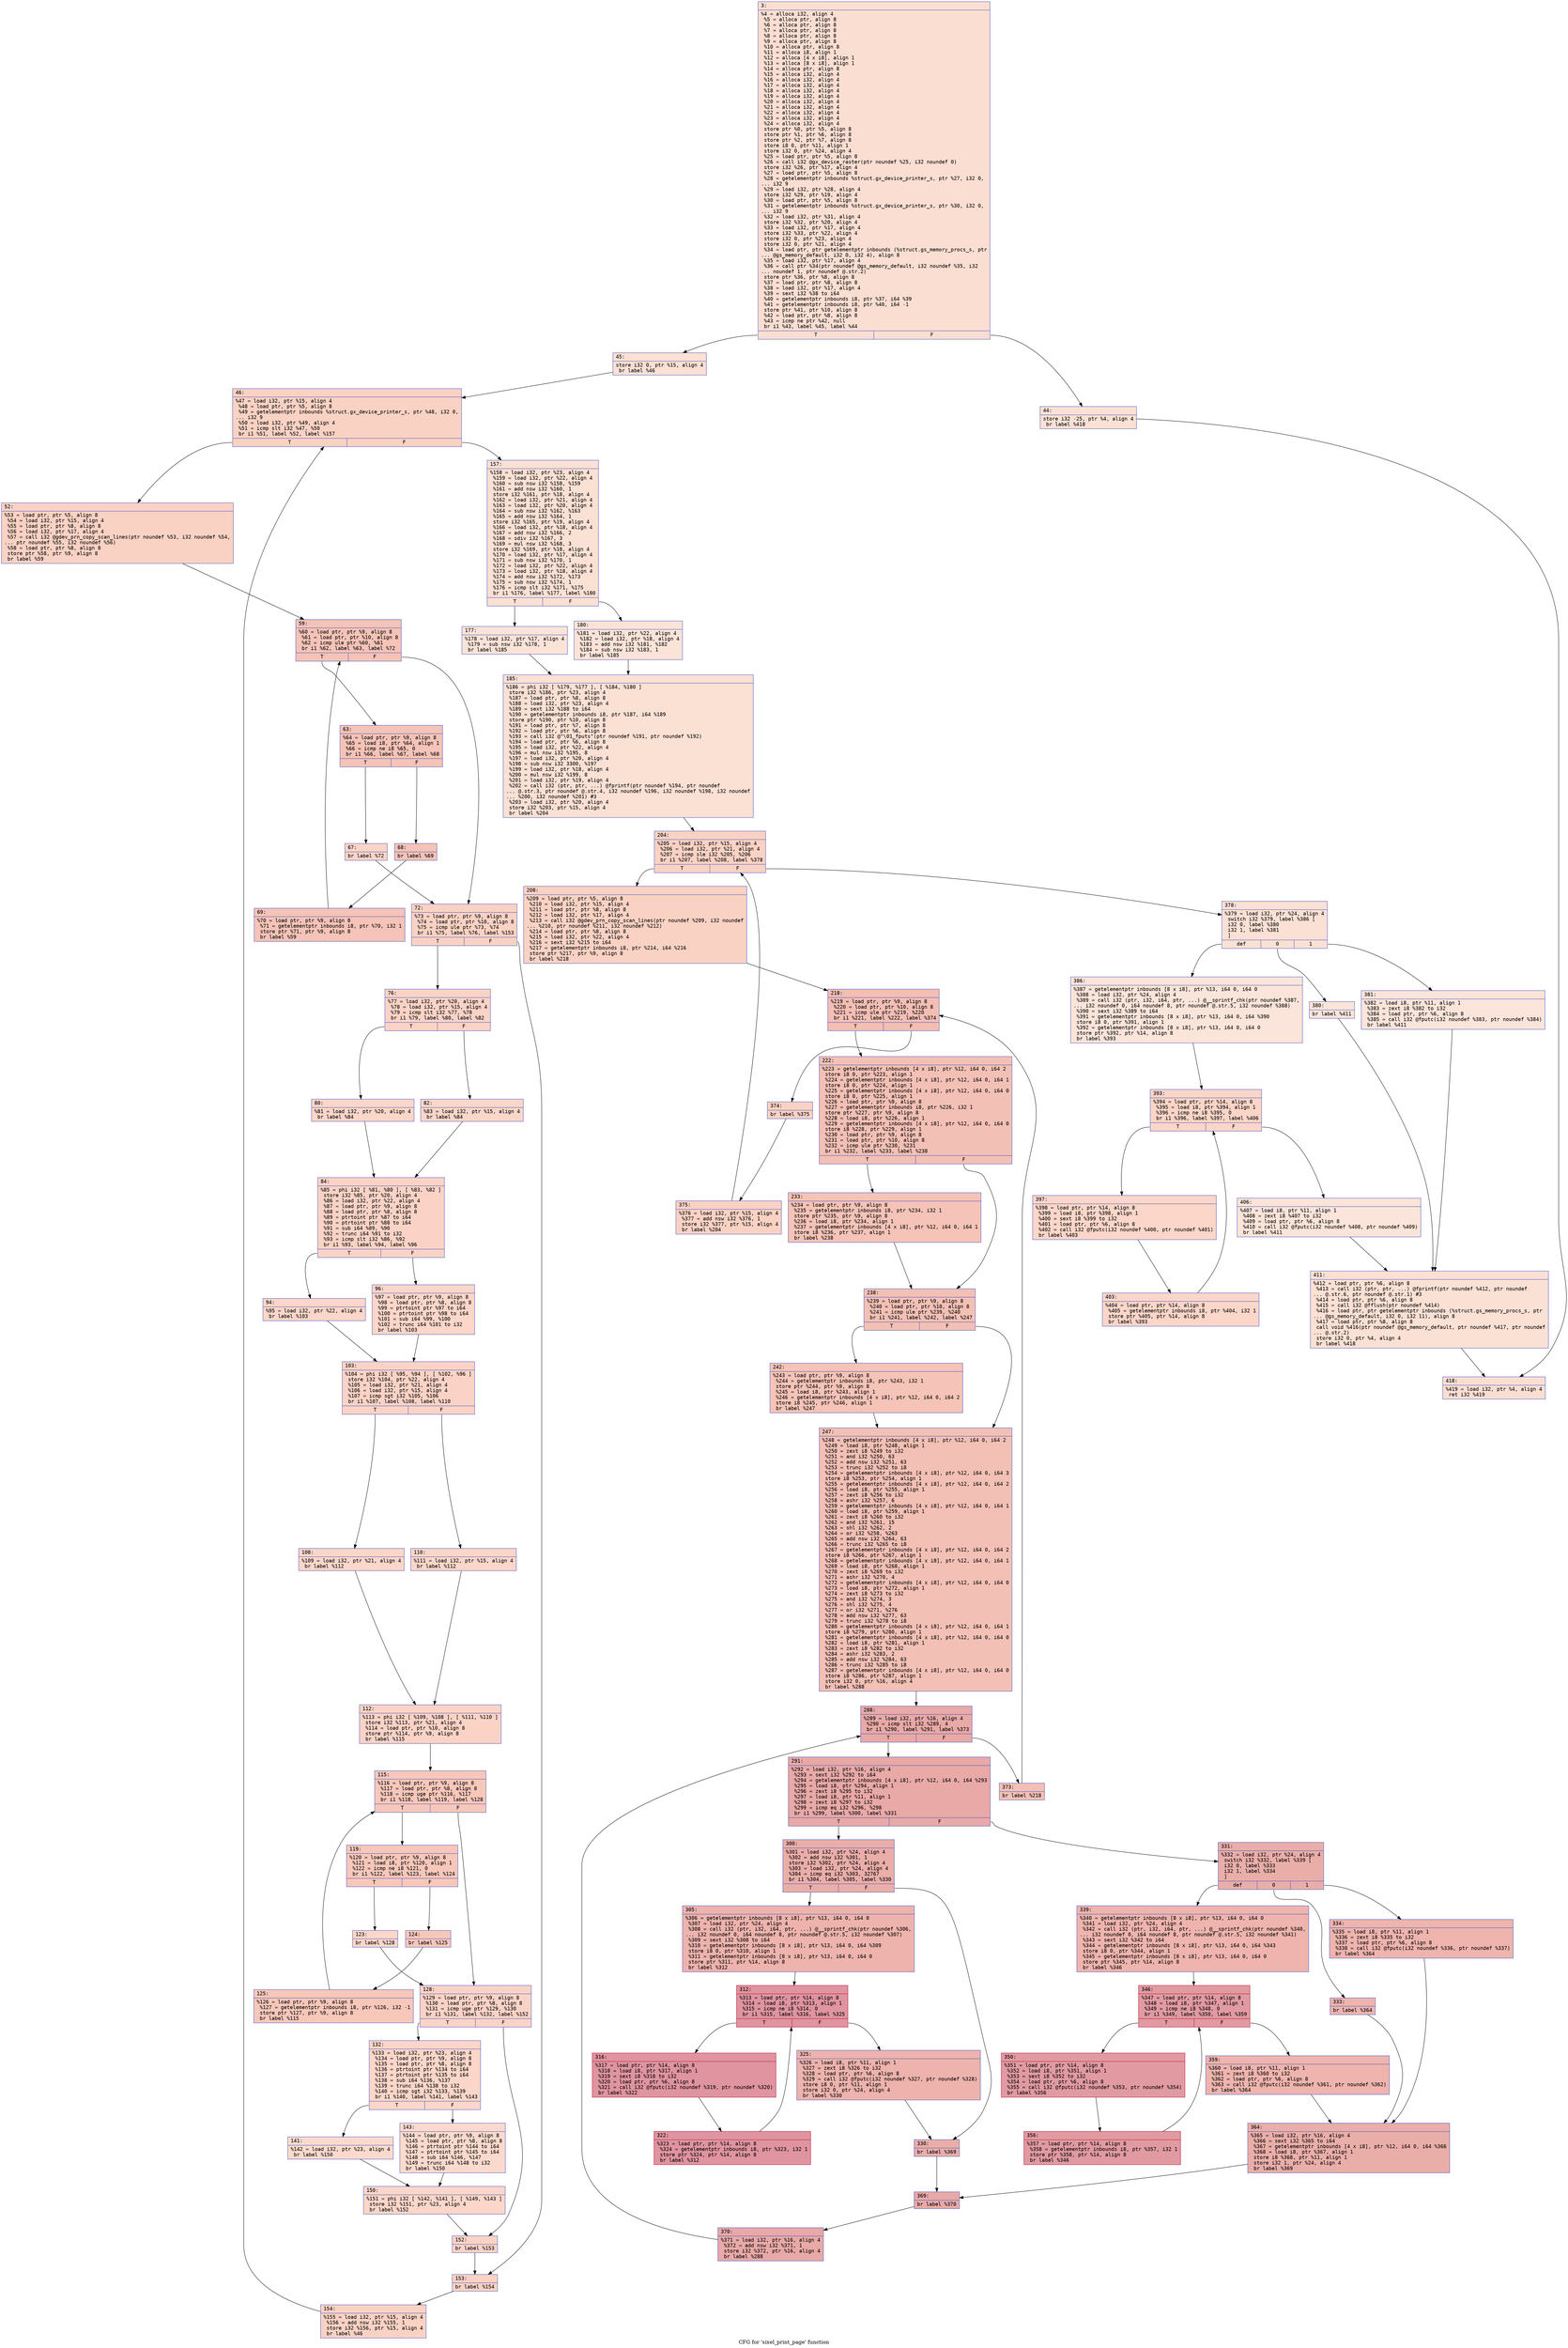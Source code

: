 digraph "CFG for 'sixel_print_page' function" {
	label="CFG for 'sixel_print_page' function";

	Node0x600002057f20 [shape=record,color="#3d50c3ff", style=filled, fillcolor="#f7b59970" fontname="Courier",label="{3:\l|  %4 = alloca i32, align 4\l  %5 = alloca ptr, align 8\l  %6 = alloca ptr, align 8\l  %7 = alloca ptr, align 8\l  %8 = alloca ptr, align 8\l  %9 = alloca ptr, align 8\l  %10 = alloca ptr, align 8\l  %11 = alloca i8, align 1\l  %12 = alloca [4 x i8], align 1\l  %13 = alloca [8 x i8], align 1\l  %14 = alloca ptr, align 8\l  %15 = alloca i32, align 4\l  %16 = alloca i32, align 4\l  %17 = alloca i32, align 4\l  %18 = alloca i32, align 4\l  %19 = alloca i32, align 4\l  %20 = alloca i32, align 4\l  %21 = alloca i32, align 4\l  %22 = alloca i32, align 4\l  %23 = alloca i32, align 4\l  %24 = alloca i32, align 4\l  store ptr %0, ptr %5, align 8\l  store ptr %1, ptr %6, align 8\l  store ptr %2, ptr %7, align 8\l  store i8 0, ptr %11, align 1\l  store i32 0, ptr %24, align 4\l  %25 = load ptr, ptr %5, align 8\l  %26 = call i32 @gx_device_raster(ptr noundef %25, i32 noundef 0)\l  store i32 %26, ptr %17, align 4\l  %27 = load ptr, ptr %5, align 8\l  %28 = getelementptr inbounds %struct.gx_device_printer_s, ptr %27, i32 0,\l... i32 9\l  %29 = load i32, ptr %28, align 4\l  store i32 %29, ptr %19, align 4\l  %30 = load ptr, ptr %5, align 8\l  %31 = getelementptr inbounds %struct.gx_device_printer_s, ptr %30, i32 0,\l... i32 9\l  %32 = load i32, ptr %31, align 4\l  store i32 %32, ptr %20, align 4\l  %33 = load i32, ptr %17, align 4\l  store i32 %33, ptr %22, align 4\l  store i32 0, ptr %23, align 4\l  store i32 0, ptr %21, align 4\l  %34 = load ptr, ptr getelementptr inbounds (%struct.gs_memory_procs_s, ptr\l... @gs_memory_default, i32 0, i32 4), align 8\l  %35 = load i32, ptr %17, align 4\l  %36 = call ptr %34(ptr noundef @gs_memory_default, i32 noundef %35, i32\l... noundef 1, ptr noundef @.str.2)\l  store ptr %36, ptr %8, align 8\l  %37 = load ptr, ptr %8, align 8\l  %38 = load i32, ptr %17, align 4\l  %39 = sext i32 %38 to i64\l  %40 = getelementptr inbounds i8, ptr %37, i64 %39\l  %41 = getelementptr inbounds i8, ptr %40, i64 -1\l  store ptr %41, ptr %10, align 8\l  %42 = load ptr, ptr %8, align 8\l  %43 = icmp ne ptr %42, null\l  br i1 %43, label %45, label %44\l|{<s0>T|<s1>F}}"];
	Node0x600002057f20:s0 -> Node0x600002050000[tooltip="3 -> 45\nProbability 62.50%" ];
	Node0x600002057f20:s1 -> Node0x600002057f70[tooltip="3 -> 44\nProbability 37.50%" ];
	Node0x600002057f70 [shape=record,color="#3d50c3ff", style=filled, fillcolor="#f7bca170" fontname="Courier",label="{44:\l|  store i32 -25, ptr %4, align 4\l  br label %418\l}"];
	Node0x600002057f70 -> Node0x6000020517c0[tooltip="44 -> 418\nProbability 100.00%" ];
	Node0x600002050000 [shape=record,color="#3d50c3ff", style=filled, fillcolor="#f7b99e70" fontname="Courier",label="{45:\l|  store i32 0, ptr %15, align 4\l  br label %46\l}"];
	Node0x600002050000 -> Node0x600002050050[tooltip="45 -> 46\nProbability 100.00%" ];
	Node0x600002050050 [shape=record,color="#3d50c3ff", style=filled, fillcolor="#f4987a70" fontname="Courier",label="{46:\l|  %47 = load i32, ptr %15, align 4\l  %48 = load ptr, ptr %5, align 8\l  %49 = getelementptr inbounds %struct.gx_device_printer_s, ptr %48, i32 0,\l... i32 9\l  %50 = load i32, ptr %49, align 4\l  %51 = icmp slt i32 %47, %50\l  br i1 %51, label %52, label %157\l|{<s0>T|<s1>F}}"];
	Node0x600002050050:s0 -> Node0x6000020500a0[tooltip="46 -> 52\nProbability 96.88%" ];
	Node0x600002050050:s1 -> Node0x600002050a00[tooltip="46 -> 157\nProbability 3.12%" ];
	Node0x6000020500a0 [shape=record,color="#3d50c3ff", style=filled, fillcolor="#f4987a70" fontname="Courier",label="{52:\l|  %53 = load ptr, ptr %5, align 8\l  %54 = load i32, ptr %15, align 4\l  %55 = load ptr, ptr %8, align 8\l  %56 = load i32, ptr %17, align 4\l  %57 = call i32 @gdev_prn_copy_scan_lines(ptr noundef %53, i32 noundef %54,\l... ptr noundef %55, i32 noundef %56)\l  %58 = load ptr, ptr %8, align 8\l  store ptr %58, ptr %9, align 8\l  br label %59\l}"];
	Node0x6000020500a0 -> Node0x6000020500f0[tooltip="52 -> 59\nProbability 100.00%" ];
	Node0x6000020500f0 [shape=record,color="#3d50c3ff", style=filled, fillcolor="#e8765c70" fontname="Courier",label="{59:\l|  %60 = load ptr, ptr %9, align 8\l  %61 = load ptr, ptr %10, align 8\l  %62 = icmp ule ptr %60, %61\l  br i1 %62, label %63, label %72\l|{<s0>T|<s1>F}}"];
	Node0x6000020500f0:s0 -> Node0x600002050140[tooltip="59 -> 63\nProbability 96.88%" ];
	Node0x6000020500f0:s1 -> Node0x600002050280[tooltip="59 -> 72\nProbability 3.12%" ];
	Node0x600002050140 [shape=record,color="#3d50c3ff", style=filled, fillcolor="#e8765c70" fontname="Courier",label="{63:\l|  %64 = load ptr, ptr %9, align 8\l  %65 = load i8, ptr %64, align 1\l  %66 = icmp ne i8 %65, 0\l  br i1 %66, label %67, label %68\l|{<s0>T|<s1>F}}"];
	Node0x600002050140:s0 -> Node0x600002050190[tooltip="63 -> 67\nProbability 3.12%" ];
	Node0x600002050140:s1 -> Node0x6000020501e0[tooltip="63 -> 68\nProbability 96.88%" ];
	Node0x600002050190 [shape=record,color="#3d50c3ff", style=filled, fillcolor="#f5a08170" fontname="Courier",label="{67:\l|  br label %72\l}"];
	Node0x600002050190 -> Node0x600002050280[tooltip="67 -> 72\nProbability 100.00%" ];
	Node0x6000020501e0 [shape=record,color="#3d50c3ff", style=filled, fillcolor="#e8765c70" fontname="Courier",label="{68:\l|  br label %69\l}"];
	Node0x6000020501e0 -> Node0x600002050230[tooltip="68 -> 69\nProbability 100.00%" ];
	Node0x600002050230 [shape=record,color="#3d50c3ff", style=filled, fillcolor="#e8765c70" fontname="Courier",label="{69:\l|  %70 = load ptr, ptr %9, align 8\l  %71 = getelementptr inbounds i8, ptr %70, i32 1\l  store ptr %71, ptr %9, align 8\l  br label %59\l}"];
	Node0x600002050230 -> Node0x6000020500f0[tooltip="69 -> 59\nProbability 100.00%" ];
	Node0x600002050280 [shape=record,color="#3d50c3ff", style=filled, fillcolor="#f4987a70" fontname="Courier",label="{72:\l|  %73 = load ptr, ptr %9, align 8\l  %74 = load ptr, ptr %10, align 8\l  %75 = icmp ule ptr %73, %74\l  br i1 %75, label %76, label %153\l|{<s0>T|<s1>F}}"];
	Node0x600002050280:s0 -> Node0x6000020502d0[tooltip="72 -> 76\nProbability 50.00%" ];
	Node0x600002050280:s1 -> Node0x600002050960[tooltip="72 -> 153\nProbability 50.00%" ];
	Node0x6000020502d0 [shape=record,color="#3d50c3ff", style=filled, fillcolor="#f59c7d70" fontname="Courier",label="{76:\l|  %77 = load i32, ptr %20, align 4\l  %78 = load i32, ptr %15, align 4\l  %79 = icmp slt i32 %77, %78\l  br i1 %79, label %80, label %82\l|{<s0>T|<s1>F}}"];
	Node0x6000020502d0:s0 -> Node0x600002050320[tooltip="76 -> 80\nProbability 50.00%" ];
	Node0x6000020502d0:s1 -> Node0x600002050370[tooltip="76 -> 82\nProbability 50.00%" ];
	Node0x600002050320 [shape=record,color="#3d50c3ff", style=filled, fillcolor="#f6a38570" fontname="Courier",label="{80:\l|  %81 = load i32, ptr %20, align 4\l  br label %84\l}"];
	Node0x600002050320 -> Node0x6000020503c0[tooltip="80 -> 84\nProbability 100.00%" ];
	Node0x600002050370 [shape=record,color="#3d50c3ff", style=filled, fillcolor="#f6a38570" fontname="Courier",label="{82:\l|  %83 = load i32, ptr %15, align 4\l  br label %84\l}"];
	Node0x600002050370 -> Node0x6000020503c0[tooltip="82 -> 84\nProbability 100.00%" ];
	Node0x6000020503c0 [shape=record,color="#3d50c3ff", style=filled, fillcolor="#f59c7d70" fontname="Courier",label="{84:\l|  %85 = phi i32 [ %81, %80 ], [ %83, %82 ]\l  store i32 %85, ptr %20, align 4\l  %86 = load i32, ptr %22, align 4\l  %87 = load ptr, ptr %9, align 8\l  %88 = load ptr, ptr %8, align 8\l  %89 = ptrtoint ptr %87 to i64\l  %90 = ptrtoint ptr %88 to i64\l  %91 = sub i64 %89, %90\l  %92 = trunc i64 %91 to i32\l  %93 = icmp slt i32 %86, %92\l  br i1 %93, label %94, label %96\l|{<s0>T|<s1>F}}"];
	Node0x6000020503c0:s0 -> Node0x600002050410[tooltip="84 -> 94\nProbability 50.00%" ];
	Node0x6000020503c0:s1 -> Node0x600002050460[tooltip="84 -> 96\nProbability 50.00%" ];
	Node0x600002050410 [shape=record,color="#3d50c3ff", style=filled, fillcolor="#f6a38570" fontname="Courier",label="{94:\l|  %95 = load i32, ptr %22, align 4\l  br label %103\l}"];
	Node0x600002050410 -> Node0x6000020504b0[tooltip="94 -> 103\nProbability 100.00%" ];
	Node0x600002050460 [shape=record,color="#3d50c3ff", style=filled, fillcolor="#f6a38570" fontname="Courier",label="{96:\l|  %97 = load ptr, ptr %9, align 8\l  %98 = load ptr, ptr %8, align 8\l  %99 = ptrtoint ptr %97 to i64\l  %100 = ptrtoint ptr %98 to i64\l  %101 = sub i64 %99, %100\l  %102 = trunc i64 %101 to i32\l  br label %103\l}"];
	Node0x600002050460 -> Node0x6000020504b0[tooltip="96 -> 103\nProbability 100.00%" ];
	Node0x6000020504b0 [shape=record,color="#3d50c3ff", style=filled, fillcolor="#f59c7d70" fontname="Courier",label="{103:\l|  %104 = phi i32 [ %95, %94 ], [ %102, %96 ]\l  store i32 %104, ptr %22, align 4\l  %105 = load i32, ptr %21, align 4\l  %106 = load i32, ptr %15, align 4\l  %107 = icmp sgt i32 %105, %106\l  br i1 %107, label %108, label %110\l|{<s0>T|<s1>F}}"];
	Node0x6000020504b0:s0 -> Node0x600002050500[tooltip="103 -> 108\nProbability 50.00%" ];
	Node0x6000020504b0:s1 -> Node0x600002050550[tooltip="103 -> 110\nProbability 50.00%" ];
	Node0x600002050500 [shape=record,color="#3d50c3ff", style=filled, fillcolor="#f6a38570" fontname="Courier",label="{108:\l|  %109 = load i32, ptr %21, align 4\l  br label %112\l}"];
	Node0x600002050500 -> Node0x6000020505a0[tooltip="108 -> 112\nProbability 100.00%" ];
	Node0x600002050550 [shape=record,color="#3d50c3ff", style=filled, fillcolor="#f6a38570" fontname="Courier",label="{110:\l|  %111 = load i32, ptr %15, align 4\l  br label %112\l}"];
	Node0x600002050550 -> Node0x6000020505a0[tooltip="110 -> 112\nProbability 100.00%" ];
	Node0x6000020505a0 [shape=record,color="#3d50c3ff", style=filled, fillcolor="#f59c7d70" fontname="Courier",label="{112:\l|  %113 = phi i32 [ %109, %108 ], [ %111, %110 ]\l  store i32 %113, ptr %21, align 4\l  %114 = load ptr, ptr %10, align 8\l  store ptr %114, ptr %9, align 8\l  br label %115\l}"];
	Node0x6000020505a0 -> Node0x6000020505f0[tooltip="112 -> 115\nProbability 100.00%" ];
	Node0x6000020505f0 [shape=record,color="#3d50c3ff", style=filled, fillcolor="#ec7f6370" fontname="Courier",label="{115:\l|  %116 = load ptr, ptr %9, align 8\l  %117 = load ptr, ptr %8, align 8\l  %118 = icmp uge ptr %116, %117\l  br i1 %118, label %119, label %128\l|{<s0>T|<s1>F}}"];
	Node0x6000020505f0:s0 -> Node0x600002050640[tooltip="115 -> 119\nProbability 96.88%" ];
	Node0x6000020505f0:s1 -> Node0x600002050780[tooltip="115 -> 128\nProbability 3.12%" ];
	Node0x600002050640 [shape=record,color="#3d50c3ff", style=filled, fillcolor="#ec7f6370" fontname="Courier",label="{119:\l|  %120 = load ptr, ptr %9, align 8\l  %121 = load i8, ptr %120, align 1\l  %122 = icmp ne i8 %121, 0\l  br i1 %122, label %123, label %124\l|{<s0>T|<s1>F}}"];
	Node0x600002050640:s0 -> Node0x600002050690[tooltip="119 -> 123\nProbability 3.12%" ];
	Node0x600002050640:s1 -> Node0x6000020506e0[tooltip="119 -> 124\nProbability 96.88%" ];
	Node0x600002050690 [shape=record,color="#3d50c3ff", style=filled, fillcolor="#f6a38570" fontname="Courier",label="{123:\l|  br label %128\l}"];
	Node0x600002050690 -> Node0x600002050780[tooltip="123 -> 128\nProbability 100.00%" ];
	Node0x6000020506e0 [shape=record,color="#3d50c3ff", style=filled, fillcolor="#ec7f6370" fontname="Courier",label="{124:\l|  br label %125\l}"];
	Node0x6000020506e0 -> Node0x600002050730[tooltip="124 -> 125\nProbability 100.00%" ];
	Node0x600002050730 [shape=record,color="#3d50c3ff", style=filled, fillcolor="#ec7f6370" fontname="Courier",label="{125:\l|  %126 = load ptr, ptr %9, align 8\l  %127 = getelementptr inbounds i8, ptr %126, i32 -1\l  store ptr %127, ptr %9, align 8\l  br label %115\l}"];
	Node0x600002050730 -> Node0x6000020505f0[tooltip="125 -> 115\nProbability 100.00%" ];
	Node0x600002050780 [shape=record,color="#3d50c3ff", style=filled, fillcolor="#f59c7d70" fontname="Courier",label="{128:\l|  %129 = load ptr, ptr %9, align 8\l  %130 = load ptr, ptr %8, align 8\l  %131 = icmp uge ptr %129, %130\l  br i1 %131, label %132, label %152\l|{<s0>T|<s1>F}}"];
	Node0x600002050780:s0 -> Node0x6000020507d0[tooltip="128 -> 132\nProbability 50.00%" ];
	Node0x600002050780:s1 -> Node0x600002050910[tooltip="128 -> 152\nProbability 50.00%" ];
	Node0x6000020507d0 [shape=record,color="#3d50c3ff", style=filled, fillcolor="#f6a38570" fontname="Courier",label="{132:\l|  %133 = load i32, ptr %23, align 4\l  %134 = load ptr, ptr %9, align 8\l  %135 = load ptr, ptr %8, align 8\l  %136 = ptrtoint ptr %134 to i64\l  %137 = ptrtoint ptr %135 to i64\l  %138 = sub i64 %136, %137\l  %139 = trunc i64 %138 to i32\l  %140 = icmp sgt i32 %133, %139\l  br i1 %140, label %141, label %143\l|{<s0>T|<s1>F}}"];
	Node0x6000020507d0:s0 -> Node0x600002050820[tooltip="132 -> 141\nProbability 50.00%" ];
	Node0x6000020507d0:s1 -> Node0x600002050870[tooltip="132 -> 143\nProbability 50.00%" ];
	Node0x600002050820 [shape=record,color="#3d50c3ff", style=filled, fillcolor="#f7ac8e70" fontname="Courier",label="{141:\l|  %142 = load i32, ptr %23, align 4\l  br label %150\l}"];
	Node0x600002050820 -> Node0x6000020508c0[tooltip="141 -> 150\nProbability 100.00%" ];
	Node0x600002050870 [shape=record,color="#3d50c3ff", style=filled, fillcolor="#f7ac8e70" fontname="Courier",label="{143:\l|  %144 = load ptr, ptr %9, align 8\l  %145 = load ptr, ptr %8, align 8\l  %146 = ptrtoint ptr %144 to i64\l  %147 = ptrtoint ptr %145 to i64\l  %148 = sub i64 %146, %147\l  %149 = trunc i64 %148 to i32\l  br label %150\l}"];
	Node0x600002050870 -> Node0x6000020508c0[tooltip="143 -> 150\nProbability 100.00%" ];
	Node0x6000020508c0 [shape=record,color="#3d50c3ff", style=filled, fillcolor="#f6a38570" fontname="Courier",label="{150:\l|  %151 = phi i32 [ %142, %141 ], [ %149, %143 ]\l  store i32 %151, ptr %23, align 4\l  br label %152\l}"];
	Node0x6000020508c0 -> Node0x600002050910[tooltip="150 -> 152\nProbability 100.00%" ];
	Node0x600002050910 [shape=record,color="#3d50c3ff", style=filled, fillcolor="#f59c7d70" fontname="Courier",label="{152:\l|  br label %153\l}"];
	Node0x600002050910 -> Node0x600002050960[tooltip="152 -> 153\nProbability 100.00%" ];
	Node0x600002050960 [shape=record,color="#3d50c3ff", style=filled, fillcolor="#f4987a70" fontname="Courier",label="{153:\l|  br label %154\l}"];
	Node0x600002050960 -> Node0x6000020509b0[tooltip="153 -> 154\nProbability 100.00%" ];
	Node0x6000020509b0 [shape=record,color="#3d50c3ff", style=filled, fillcolor="#f4987a70" fontname="Courier",label="{154:\l|  %155 = load i32, ptr %15, align 4\l  %156 = add nsw i32 %155, 1\l  store i32 %156, ptr %15, align 4\l  br label %46\l}"];
	Node0x6000020509b0 -> Node0x600002050050[tooltip="154 -> 46\nProbability 100.00%" ];
	Node0x600002050a00 [shape=record,color="#3d50c3ff", style=filled, fillcolor="#f7b99e70" fontname="Courier",label="{157:\l|  %158 = load i32, ptr %23, align 4\l  %159 = load i32, ptr %22, align 4\l  %160 = sub nsw i32 %158, %159\l  %161 = add nsw i32 %160, 1\l  store i32 %161, ptr %18, align 4\l  %162 = load i32, ptr %21, align 4\l  %163 = load i32, ptr %20, align 4\l  %164 = sub nsw i32 %162, %163\l  %165 = add nsw i32 %164, 1\l  store i32 %165, ptr %19, align 4\l  %166 = load i32, ptr %18, align 4\l  %167 = add nsw i32 %166, 2\l  %168 = sdiv i32 %167, 3\l  %169 = mul nsw i32 %168, 3\l  store i32 %169, ptr %18, align 4\l  %170 = load i32, ptr %17, align 4\l  %171 = sub nsw i32 %170, 1\l  %172 = load i32, ptr %22, align 4\l  %173 = load i32, ptr %18, align 4\l  %174 = add nsw i32 %172, %173\l  %175 = sub nsw i32 %174, 1\l  %176 = icmp slt i32 %171, %175\l  br i1 %176, label %177, label %180\l|{<s0>T|<s1>F}}"];
	Node0x600002050a00:s0 -> Node0x600002050a50[tooltip="157 -> 177\nProbability 50.00%" ];
	Node0x600002050a00:s1 -> Node0x600002050aa0[tooltip="157 -> 180\nProbability 50.00%" ];
	Node0x600002050a50 [shape=record,color="#3d50c3ff", style=filled, fillcolor="#f6bfa670" fontname="Courier",label="{177:\l|  %178 = load i32, ptr %17, align 4\l  %179 = sub nsw i32 %178, 1\l  br label %185\l}"];
	Node0x600002050a50 -> Node0x600002050af0[tooltip="177 -> 185\nProbability 100.00%" ];
	Node0x600002050aa0 [shape=record,color="#3d50c3ff", style=filled, fillcolor="#f6bfa670" fontname="Courier",label="{180:\l|  %181 = load i32, ptr %22, align 4\l  %182 = load i32, ptr %18, align 4\l  %183 = add nsw i32 %181, %182\l  %184 = sub nsw i32 %183, 1\l  br label %185\l}"];
	Node0x600002050aa0 -> Node0x600002050af0[tooltip="180 -> 185\nProbability 100.00%" ];
	Node0x600002050af0 [shape=record,color="#3d50c3ff", style=filled, fillcolor="#f7b99e70" fontname="Courier",label="{185:\l|  %186 = phi i32 [ %179, %177 ], [ %184, %180 ]\l  store i32 %186, ptr %23, align 4\l  %187 = load ptr, ptr %8, align 8\l  %188 = load i32, ptr %23, align 4\l  %189 = sext i32 %188 to i64\l  %190 = getelementptr inbounds i8, ptr %187, i64 %189\l  store ptr %190, ptr %10, align 8\l  %191 = load ptr, ptr %7, align 8\l  %192 = load ptr, ptr %6, align 8\l  %193 = call i32 @\"\\01_fputs\"(ptr noundef %191, ptr noundef %192)\l  %194 = load ptr, ptr %6, align 8\l  %195 = load i32, ptr %22, align 4\l  %196 = mul nsw i32 %195, 8\l  %197 = load i32, ptr %20, align 4\l  %198 = sub nsw i32 3300, %197\l  %199 = load i32, ptr %18, align 4\l  %200 = mul nsw i32 %199, 8\l  %201 = load i32, ptr %19, align 4\l  %202 = call i32 (ptr, ptr, ...) @fprintf(ptr noundef %194, ptr noundef\l... @.str.3, ptr noundef @.str.4, i32 noundef %196, i32 noundef %198, i32 noundef\l... %200, i32 noundef %201) #3\l  %203 = load i32, ptr %20, align 4\l  store i32 %203, ptr %15, align 4\l  br label %204\l}"];
	Node0x600002050af0 -> Node0x600002050b40[tooltip="185 -> 204\nProbability 100.00%" ];
	Node0x600002050b40 [shape=record,color="#3d50c3ff", style=filled, fillcolor="#f4987a70" fontname="Courier",label="{204:\l|  %205 = load i32, ptr %15, align 4\l  %206 = load i32, ptr %21, align 4\l  %207 = icmp sle i32 %205, %206\l  br i1 %207, label %208, label %378\l|{<s0>T|<s1>F}}"];
	Node0x600002050b40:s0 -> Node0x600002050b90[tooltip="204 -> 208\nProbability 96.88%" ];
	Node0x600002050b40:s1 -> Node0x6000020514f0[tooltip="204 -> 378\nProbability 3.12%" ];
	Node0x600002050b90 [shape=record,color="#3d50c3ff", style=filled, fillcolor="#f4987a70" fontname="Courier",label="{208:\l|  %209 = load ptr, ptr %5, align 8\l  %210 = load i32, ptr %15, align 4\l  %211 = load ptr, ptr %8, align 8\l  %212 = load i32, ptr %17, align 4\l  %213 = call i32 @gdev_prn_copy_scan_lines(ptr noundef %209, i32 noundef\l... %210, ptr noundef %211, i32 noundef %212)\l  %214 = load ptr, ptr %8, align 8\l  %215 = load i32, ptr %22, align 4\l  %216 = sext i32 %215 to i64\l  %217 = getelementptr inbounds i8, ptr %214, i64 %216\l  store ptr %217, ptr %9, align 8\l  br label %218\l}"];
	Node0x600002050b90 -> Node0x600002050be0[tooltip="208 -> 218\nProbability 100.00%" ];
	Node0x600002050be0 [shape=record,color="#3d50c3ff", style=filled, fillcolor="#e36c5570" fontname="Courier",label="{218:\l|  %219 = load ptr, ptr %9, align 8\l  %220 = load ptr, ptr %10, align 8\l  %221 = icmp ule ptr %219, %220\l  br i1 %221, label %222, label %374\l|{<s0>T|<s1>F}}"];
	Node0x600002050be0:s0 -> Node0x600002050c30[tooltip="218 -> 222\nProbability 96.88%" ];
	Node0x600002050be0:s1 -> Node0x600002051450[tooltip="218 -> 374\nProbability 3.12%" ];
	Node0x600002050c30 [shape=record,color="#3d50c3ff", style=filled, fillcolor="#e5705870" fontname="Courier",label="{222:\l|  %223 = getelementptr inbounds [4 x i8], ptr %12, i64 0, i64 2\l  store i8 0, ptr %223, align 1\l  %224 = getelementptr inbounds [4 x i8], ptr %12, i64 0, i64 1\l  store i8 0, ptr %224, align 1\l  %225 = getelementptr inbounds [4 x i8], ptr %12, i64 0, i64 0\l  store i8 0, ptr %225, align 1\l  %226 = load ptr, ptr %9, align 8\l  %227 = getelementptr inbounds i8, ptr %226, i32 1\l  store ptr %227, ptr %9, align 8\l  %228 = load i8, ptr %226, align 1\l  %229 = getelementptr inbounds [4 x i8], ptr %12, i64 0, i64 0\l  store i8 %228, ptr %229, align 1\l  %230 = load ptr, ptr %9, align 8\l  %231 = load ptr, ptr %10, align 8\l  %232 = icmp ule ptr %230, %231\l  br i1 %232, label %233, label %238\l|{<s0>T|<s1>F}}"];
	Node0x600002050c30:s0 -> Node0x600002050c80[tooltip="222 -> 233\nProbability 50.00%" ];
	Node0x600002050c30:s1 -> Node0x600002050cd0[tooltip="222 -> 238\nProbability 50.00%" ];
	Node0x600002050c80 [shape=record,color="#3d50c3ff", style=filled, fillcolor="#e8765c70" fontname="Courier",label="{233:\l|  %234 = load ptr, ptr %9, align 8\l  %235 = getelementptr inbounds i8, ptr %234, i32 1\l  store ptr %235, ptr %9, align 8\l  %236 = load i8, ptr %234, align 1\l  %237 = getelementptr inbounds [4 x i8], ptr %12, i64 0, i64 1\l  store i8 %236, ptr %237, align 1\l  br label %238\l}"];
	Node0x600002050c80 -> Node0x600002050cd0[tooltip="233 -> 238\nProbability 100.00%" ];
	Node0x600002050cd0 [shape=record,color="#3d50c3ff", style=filled, fillcolor="#e5705870" fontname="Courier",label="{238:\l|  %239 = load ptr, ptr %9, align 8\l  %240 = load ptr, ptr %10, align 8\l  %241 = icmp ule ptr %239, %240\l  br i1 %241, label %242, label %247\l|{<s0>T|<s1>F}}"];
	Node0x600002050cd0:s0 -> Node0x600002050d20[tooltip="238 -> 242\nProbability 50.00%" ];
	Node0x600002050cd0:s1 -> Node0x600002050d70[tooltip="238 -> 247\nProbability 50.00%" ];
	Node0x600002050d20 [shape=record,color="#3d50c3ff", style=filled, fillcolor="#e8765c70" fontname="Courier",label="{242:\l|  %243 = load ptr, ptr %9, align 8\l  %244 = getelementptr inbounds i8, ptr %243, i32 1\l  store ptr %244, ptr %9, align 8\l  %245 = load i8, ptr %243, align 1\l  %246 = getelementptr inbounds [4 x i8], ptr %12, i64 0, i64 2\l  store i8 %245, ptr %246, align 1\l  br label %247\l}"];
	Node0x600002050d20 -> Node0x600002050d70[tooltip="242 -> 247\nProbability 100.00%" ];
	Node0x600002050d70 [shape=record,color="#3d50c3ff", style=filled, fillcolor="#e5705870" fontname="Courier",label="{247:\l|  %248 = getelementptr inbounds [4 x i8], ptr %12, i64 0, i64 2\l  %249 = load i8, ptr %248, align 1\l  %250 = zext i8 %249 to i32\l  %251 = and i32 %250, 63\l  %252 = add nsw i32 %251, 63\l  %253 = trunc i32 %252 to i8\l  %254 = getelementptr inbounds [4 x i8], ptr %12, i64 0, i64 3\l  store i8 %253, ptr %254, align 1\l  %255 = getelementptr inbounds [4 x i8], ptr %12, i64 0, i64 2\l  %256 = load i8, ptr %255, align 1\l  %257 = zext i8 %256 to i32\l  %258 = ashr i32 %257, 6\l  %259 = getelementptr inbounds [4 x i8], ptr %12, i64 0, i64 1\l  %260 = load i8, ptr %259, align 1\l  %261 = zext i8 %260 to i32\l  %262 = and i32 %261, 15\l  %263 = shl i32 %262, 2\l  %264 = or i32 %258, %263\l  %265 = add nsw i32 %264, 63\l  %266 = trunc i32 %265 to i8\l  %267 = getelementptr inbounds [4 x i8], ptr %12, i64 0, i64 2\l  store i8 %266, ptr %267, align 1\l  %268 = getelementptr inbounds [4 x i8], ptr %12, i64 0, i64 1\l  %269 = load i8, ptr %268, align 1\l  %270 = zext i8 %269 to i32\l  %271 = ashr i32 %270, 4\l  %272 = getelementptr inbounds [4 x i8], ptr %12, i64 0, i64 0\l  %273 = load i8, ptr %272, align 1\l  %274 = zext i8 %273 to i32\l  %275 = and i32 %274, 3\l  %276 = shl i32 %275, 4\l  %277 = or i32 %271, %276\l  %278 = add nsw i32 %277, 63\l  %279 = trunc i32 %278 to i8\l  %280 = getelementptr inbounds [4 x i8], ptr %12, i64 0, i64 1\l  store i8 %279, ptr %280, align 1\l  %281 = getelementptr inbounds [4 x i8], ptr %12, i64 0, i64 0\l  %282 = load i8, ptr %281, align 1\l  %283 = zext i8 %282 to i32\l  %284 = ashr i32 %283, 2\l  %285 = add nsw i32 %284, 63\l  %286 = trunc i32 %285 to i8\l  %287 = getelementptr inbounds [4 x i8], ptr %12, i64 0, i64 0\l  store i8 %286, ptr %287, align 1\l  store i32 0, ptr %16, align 4\l  br label %288\l}"];
	Node0x600002050d70 -> Node0x600002050dc0[tooltip="247 -> 288\nProbability 100.00%" ];
	Node0x600002050dc0 [shape=record,color="#3d50c3ff", style=filled, fillcolor="#ca3b3770" fontname="Courier",label="{288:\l|  %289 = load i32, ptr %16, align 4\l  %290 = icmp slt i32 %289, 4\l  br i1 %290, label %291, label %373\l|{<s0>T|<s1>F}}"];
	Node0x600002050dc0:s0 -> Node0x600002050e10[tooltip="288 -> 291\nProbability 96.88%" ];
	Node0x600002050dc0:s1 -> Node0x600002051400[tooltip="288 -> 373\nProbability 3.12%" ];
	Node0x600002050e10 [shape=record,color="#3d50c3ff", style=filled, fillcolor="#ca3b3770" fontname="Courier",label="{291:\l|  %292 = load i32, ptr %16, align 4\l  %293 = sext i32 %292 to i64\l  %294 = getelementptr inbounds [4 x i8], ptr %12, i64 0, i64 %293\l  %295 = load i8, ptr %294, align 1\l  %296 = zext i8 %295 to i32\l  %297 = load i8, ptr %11, align 1\l  %298 = zext i8 %297 to i32\l  %299 = icmp eq i32 %296, %298\l  br i1 %299, label %300, label %331\l|{<s0>T|<s1>F}}"];
	Node0x600002050e10:s0 -> Node0x600002050e60[tooltip="291 -> 300\nProbability 50.00%" ];
	Node0x600002050e10:s1 -> Node0x600002051090[tooltip="291 -> 331\nProbability 50.00%" ];
	Node0x600002050e60 [shape=record,color="#3d50c3ff", style=filled, fillcolor="#d0473d70" fontname="Courier",label="{300:\l|  %301 = load i32, ptr %24, align 4\l  %302 = add nsw i32 %301, 1\l  store i32 %302, ptr %24, align 4\l  %303 = load i32, ptr %24, align 4\l  %304 = icmp eq i32 %303, 32767\l  br i1 %304, label %305, label %330\l|{<s0>T|<s1>F}}"];
	Node0x600002050e60:s0 -> Node0x600002050eb0[tooltip="300 -> 305\nProbability 50.00%" ];
	Node0x600002050e60:s1 -> Node0x600002051040[tooltip="300 -> 330\nProbability 50.00%" ];
	Node0x600002050eb0 [shape=record,color="#3d50c3ff", style=filled, fillcolor="#d6524470" fontname="Courier",label="{305:\l|  %306 = getelementptr inbounds [8 x i8], ptr %13, i64 0, i64 0\l  %307 = load i32, ptr %24, align 4\l  %308 = call i32 (ptr, i32, i64, ptr, ...) @__sprintf_chk(ptr noundef %306,\l... i32 noundef 0, i64 noundef 8, ptr noundef @.str.5, i32 noundef %307)\l  %309 = sext i32 %308 to i64\l  %310 = getelementptr inbounds [8 x i8], ptr %13, i64 0, i64 %309\l  store i8 0, ptr %310, align 1\l  %311 = getelementptr inbounds [8 x i8], ptr %13, i64 0, i64 0\l  store ptr %311, ptr %14, align 8\l  br label %312\l}"];
	Node0x600002050eb0 -> Node0x600002050f00[tooltip="305 -> 312\nProbability 100.00%" ];
	Node0x600002050f00 [shape=record,color="#b70d28ff", style=filled, fillcolor="#b70d2870" fontname="Courier",label="{312:\l|  %313 = load ptr, ptr %14, align 8\l  %314 = load i8, ptr %313, align 1\l  %315 = icmp ne i8 %314, 0\l  br i1 %315, label %316, label %325\l|{<s0>T|<s1>F}}"];
	Node0x600002050f00:s0 -> Node0x600002050f50[tooltip="312 -> 316\nProbability 96.88%" ];
	Node0x600002050f00:s1 -> Node0x600002050ff0[tooltip="312 -> 325\nProbability 3.12%" ];
	Node0x600002050f50 [shape=record,color="#b70d28ff", style=filled, fillcolor="#b70d2870" fontname="Courier",label="{316:\l|  %317 = load ptr, ptr %14, align 8\l  %318 = load i8, ptr %317, align 1\l  %319 = sext i8 %318 to i32\l  %320 = load ptr, ptr %6, align 8\l  %321 = call i32 @fputc(i32 noundef %319, ptr noundef %320)\l  br label %322\l}"];
	Node0x600002050f50 -> Node0x600002050fa0[tooltip="316 -> 322\nProbability 100.00%" ];
	Node0x600002050fa0 [shape=record,color="#b70d28ff", style=filled, fillcolor="#b70d2870" fontname="Courier",label="{322:\l|  %323 = load ptr, ptr %14, align 8\l  %324 = getelementptr inbounds i8, ptr %323, i32 1\l  store ptr %324, ptr %14, align 8\l  br label %312\l}"];
	Node0x600002050fa0 -> Node0x600002050f00[tooltip="322 -> 312\nProbability 100.00%" ];
	Node0x600002050ff0 [shape=record,color="#3d50c3ff", style=filled, fillcolor="#d6524470" fontname="Courier",label="{325:\l|  %326 = load i8, ptr %11, align 1\l  %327 = zext i8 %326 to i32\l  %328 = load ptr, ptr %6, align 8\l  %329 = call i32 @fputc(i32 noundef %327, ptr noundef %328)\l  store i8 0, ptr %11, align 1\l  store i32 0, ptr %24, align 4\l  br label %330\l}"];
	Node0x600002050ff0 -> Node0x600002051040[tooltip="325 -> 330\nProbability 100.00%" ];
	Node0x600002051040 [shape=record,color="#3d50c3ff", style=filled, fillcolor="#d0473d70" fontname="Courier",label="{330:\l|  br label %369\l}"];
	Node0x600002051040 -> Node0x600002051360[tooltip="330 -> 369\nProbability 100.00%" ];
	Node0x600002051090 [shape=record,color="#3d50c3ff", style=filled, fillcolor="#d0473d70" fontname="Courier",label="{331:\l|  %332 = load i32, ptr %24, align 4\l  switch i32 %332, label %339 [\l    i32 0, label %333\l    i32 1, label %334\l  ]\l|{<s0>def|<s1>0|<s2>1}}"];
	Node0x600002051090:s0 -> Node0x600002051180[tooltip="331 -> 339\nProbability 33.33%" ];
	Node0x600002051090:s1 -> Node0x6000020510e0[tooltip="331 -> 333\nProbability 33.33%" ];
	Node0x600002051090:s2 -> Node0x600002051130[tooltip="331 -> 334\nProbability 33.33%" ];
	Node0x6000020510e0 [shape=record,color="#3d50c3ff", style=filled, fillcolor="#d8564670" fontname="Courier",label="{333:\l|  br label %364\l}"];
	Node0x6000020510e0 -> Node0x600002051310[tooltip="333 -> 364\nProbability 100.00%" ];
	Node0x600002051130 [shape=record,color="#3d50c3ff", style=filled, fillcolor="#d8564670" fontname="Courier",label="{334:\l|  %335 = load i8, ptr %11, align 1\l  %336 = zext i8 %335 to i32\l  %337 = load ptr, ptr %6, align 8\l  %338 = call i32 @fputc(i32 noundef %336, ptr noundef %337)\l  br label %364\l}"];
	Node0x600002051130 -> Node0x600002051310[tooltip="334 -> 364\nProbability 100.00%" ];
	Node0x600002051180 [shape=record,color="#3d50c3ff", style=filled, fillcolor="#d8564670" fontname="Courier",label="{339:\l|  %340 = getelementptr inbounds [8 x i8], ptr %13, i64 0, i64 0\l  %341 = load i32, ptr %24, align 4\l  %342 = call i32 (ptr, i32, i64, ptr, ...) @__sprintf_chk(ptr noundef %340,\l... i32 noundef 0, i64 noundef 8, ptr noundef @.str.5, i32 noundef %341)\l  %343 = sext i32 %342 to i64\l  %344 = getelementptr inbounds [8 x i8], ptr %13, i64 0, i64 %343\l  store i8 0, ptr %344, align 1\l  %345 = getelementptr inbounds [8 x i8], ptr %13, i64 0, i64 0\l  store ptr %345, ptr %14, align 8\l  br label %346\l}"];
	Node0x600002051180 -> Node0x6000020511d0[tooltip="339 -> 346\nProbability 100.00%" ];
	Node0x6000020511d0 [shape=record,color="#b70d28ff", style=filled, fillcolor="#bb1b2c70" fontname="Courier",label="{346:\l|  %347 = load ptr, ptr %14, align 8\l  %348 = load i8, ptr %347, align 1\l  %349 = icmp ne i8 %348, 0\l  br i1 %349, label %350, label %359\l|{<s0>T|<s1>F}}"];
	Node0x6000020511d0:s0 -> Node0x600002051220[tooltip="346 -> 350\nProbability 96.88%" ];
	Node0x6000020511d0:s1 -> Node0x6000020512c0[tooltip="346 -> 359\nProbability 3.12%" ];
	Node0x600002051220 [shape=record,color="#b70d28ff", style=filled, fillcolor="#bb1b2c70" fontname="Courier",label="{350:\l|  %351 = load ptr, ptr %14, align 8\l  %352 = load i8, ptr %351, align 1\l  %353 = sext i8 %352 to i32\l  %354 = load ptr, ptr %6, align 8\l  %355 = call i32 @fputc(i32 noundef %353, ptr noundef %354)\l  br label %356\l}"];
	Node0x600002051220 -> Node0x600002051270[tooltip="350 -> 356\nProbability 100.00%" ];
	Node0x600002051270 [shape=record,color="#b70d28ff", style=filled, fillcolor="#bb1b2c70" fontname="Courier",label="{356:\l|  %357 = load ptr, ptr %14, align 8\l  %358 = getelementptr inbounds i8, ptr %357, i32 1\l  store ptr %358, ptr %14, align 8\l  br label %346\l}"];
	Node0x600002051270 -> Node0x6000020511d0[tooltip="356 -> 346\nProbability 100.00%" ];
	Node0x6000020512c0 [shape=record,color="#3d50c3ff", style=filled, fillcolor="#d8564670" fontname="Courier",label="{359:\l|  %360 = load i8, ptr %11, align 1\l  %361 = zext i8 %360 to i32\l  %362 = load ptr, ptr %6, align 8\l  %363 = call i32 @fputc(i32 noundef %361, ptr noundef %362)\l  br label %364\l}"];
	Node0x6000020512c0 -> Node0x600002051310[tooltip="359 -> 364\nProbability 100.00%" ];
	Node0x600002051310 [shape=record,color="#3d50c3ff", style=filled, fillcolor="#d0473d70" fontname="Courier",label="{364:\l|  %365 = load i32, ptr %16, align 4\l  %366 = sext i32 %365 to i64\l  %367 = getelementptr inbounds [4 x i8], ptr %12, i64 0, i64 %366\l  %368 = load i8, ptr %367, align 1\l  store i8 %368, ptr %11, align 1\l  store i32 1, ptr %24, align 4\l  br label %369\l}"];
	Node0x600002051310 -> Node0x600002051360[tooltip="364 -> 369\nProbability 100.00%" ];
	Node0x600002051360 [shape=record,color="#3d50c3ff", style=filled, fillcolor="#ca3b3770" fontname="Courier",label="{369:\l|  br label %370\l}"];
	Node0x600002051360 -> Node0x6000020513b0[tooltip="369 -> 370\nProbability 100.00%" ];
	Node0x6000020513b0 [shape=record,color="#3d50c3ff", style=filled, fillcolor="#ca3b3770" fontname="Courier",label="{370:\l|  %371 = load i32, ptr %16, align 4\l  %372 = add nsw i32 %371, 1\l  store i32 %372, ptr %16, align 4\l  br label %288\l}"];
	Node0x6000020513b0 -> Node0x600002050dc0[tooltip="370 -> 288\nProbability 100.00%" ];
	Node0x600002051400 [shape=record,color="#3d50c3ff", style=filled, fillcolor="#e5705870" fontname="Courier",label="{373:\l|  br label %218\l}"];
	Node0x600002051400 -> Node0x600002050be0[tooltip="373 -> 218\nProbability 100.00%" ];
	Node0x600002051450 [shape=record,color="#3d50c3ff", style=filled, fillcolor="#f4987a70" fontname="Courier",label="{374:\l|  br label %375\l}"];
	Node0x600002051450 -> Node0x6000020514a0[tooltip="374 -> 375\nProbability 100.00%" ];
	Node0x6000020514a0 [shape=record,color="#3d50c3ff", style=filled, fillcolor="#f4987a70" fontname="Courier",label="{375:\l|  %376 = load i32, ptr %15, align 4\l  %377 = add nsw i32 %376, 1\l  store i32 %377, ptr %15, align 4\l  br label %204\l}"];
	Node0x6000020514a0 -> Node0x600002050b40[tooltip="375 -> 204\nProbability 100.00%" ];
	Node0x6000020514f0 [shape=record,color="#3d50c3ff", style=filled, fillcolor="#f7b99e70" fontname="Courier",label="{378:\l|  %379 = load i32, ptr %24, align 4\l  switch i32 %379, label %386 [\l    i32 0, label %380\l    i32 1, label %381\l  ]\l|{<s0>def|<s1>0|<s2>1}}"];
	Node0x6000020514f0:s0 -> Node0x6000020515e0[tooltip="378 -> 386\nProbability 33.33%" ];
	Node0x6000020514f0:s1 -> Node0x600002051540[tooltip="378 -> 380\nProbability 33.33%" ];
	Node0x6000020514f0:s2 -> Node0x600002051590[tooltip="378 -> 381\nProbability 33.33%" ];
	Node0x600002051540 [shape=record,color="#3d50c3ff", style=filled, fillcolor="#f5c1a970" fontname="Courier",label="{380:\l|  br label %411\l}"];
	Node0x600002051540 -> Node0x600002051770[tooltip="380 -> 411\nProbability 100.00%" ];
	Node0x600002051590 [shape=record,color="#3d50c3ff", style=filled, fillcolor="#f5c1a970" fontname="Courier",label="{381:\l|  %382 = load i8, ptr %11, align 1\l  %383 = zext i8 %382 to i32\l  %384 = load ptr, ptr %6, align 8\l  %385 = call i32 @fputc(i32 noundef %383, ptr noundef %384)\l  br label %411\l}"];
	Node0x600002051590 -> Node0x600002051770[tooltip="381 -> 411\nProbability 100.00%" ];
	Node0x6000020515e0 [shape=record,color="#3d50c3ff", style=filled, fillcolor="#f5c1a970" fontname="Courier",label="{386:\l|  %387 = getelementptr inbounds [8 x i8], ptr %13, i64 0, i64 0\l  %388 = load i32, ptr %24, align 4\l  %389 = call i32 (ptr, i32, i64, ptr, ...) @__sprintf_chk(ptr noundef %387,\l... i32 noundef 0, i64 noundef 8, ptr noundef @.str.5, i32 noundef %388)\l  %390 = sext i32 %389 to i64\l  %391 = getelementptr inbounds [8 x i8], ptr %13, i64 0, i64 %390\l  store i8 0, ptr %391, align 1\l  %392 = getelementptr inbounds [8 x i8], ptr %13, i64 0, i64 0\l  store ptr %392, ptr %14, align 8\l  br label %393\l}"];
	Node0x6000020515e0 -> Node0x600002051630[tooltip="386 -> 393\nProbability 100.00%" ];
	Node0x600002051630 [shape=record,color="#3d50c3ff", style=filled, fillcolor="#f5a08170" fontname="Courier",label="{393:\l|  %394 = load ptr, ptr %14, align 8\l  %395 = load i8, ptr %394, align 1\l  %396 = icmp ne i8 %395, 0\l  br i1 %396, label %397, label %406\l|{<s0>T|<s1>F}}"];
	Node0x600002051630:s0 -> Node0x600002051680[tooltip="393 -> 397\nProbability 96.88%" ];
	Node0x600002051630:s1 -> Node0x600002051720[tooltip="393 -> 406\nProbability 3.12%" ];
	Node0x600002051680 [shape=record,color="#3d50c3ff", style=filled, fillcolor="#f6a38570" fontname="Courier",label="{397:\l|  %398 = load ptr, ptr %14, align 8\l  %399 = load i8, ptr %398, align 1\l  %400 = sext i8 %399 to i32\l  %401 = load ptr, ptr %6, align 8\l  %402 = call i32 @fputc(i32 noundef %400, ptr noundef %401)\l  br label %403\l}"];
	Node0x600002051680 -> Node0x6000020516d0[tooltip="397 -> 403\nProbability 100.00%" ];
	Node0x6000020516d0 [shape=record,color="#3d50c3ff", style=filled, fillcolor="#f6a38570" fontname="Courier",label="{403:\l|  %404 = load ptr, ptr %14, align 8\l  %405 = getelementptr inbounds i8, ptr %404, i32 1\l  store ptr %405, ptr %14, align 8\l  br label %393\l}"];
	Node0x6000020516d0 -> Node0x600002051630[tooltip="403 -> 393\nProbability 100.00%" ];
	Node0x600002051720 [shape=record,color="#3d50c3ff", style=filled, fillcolor="#f5c1a970" fontname="Courier",label="{406:\l|  %407 = load i8, ptr %11, align 1\l  %408 = zext i8 %407 to i32\l  %409 = load ptr, ptr %6, align 8\l  %410 = call i32 @fputc(i32 noundef %408, ptr noundef %409)\l  br label %411\l}"];
	Node0x600002051720 -> Node0x600002051770[tooltip="406 -> 411\nProbability 100.00%" ];
	Node0x600002051770 [shape=record,color="#3d50c3ff", style=filled, fillcolor="#f7b99e70" fontname="Courier",label="{411:\l|  %412 = load ptr, ptr %6, align 8\l  %413 = call i32 (ptr, ptr, ...) @fprintf(ptr noundef %412, ptr noundef\l... @.str.6, ptr noundef @.str.1) #3\l  %414 = load ptr, ptr %6, align 8\l  %415 = call i32 @fflush(ptr noundef %414)\l  %416 = load ptr, ptr getelementptr inbounds (%struct.gs_memory_procs_s, ptr\l... @gs_memory_default, i32 0, i32 11), align 8\l  %417 = load ptr, ptr %8, align 8\l  call void %416(ptr noundef @gs_memory_default, ptr noundef %417, ptr noundef\l... @.str.2)\l  store i32 0, ptr %4, align 4\l  br label %418\l}"];
	Node0x600002051770 -> Node0x6000020517c0[tooltip="411 -> 418\nProbability 100.00%" ];
	Node0x6000020517c0 [shape=record,color="#3d50c3ff", style=filled, fillcolor="#f7b59970" fontname="Courier",label="{418:\l|  %419 = load i32, ptr %4, align 4\l  ret i32 %419\l}"];
}
